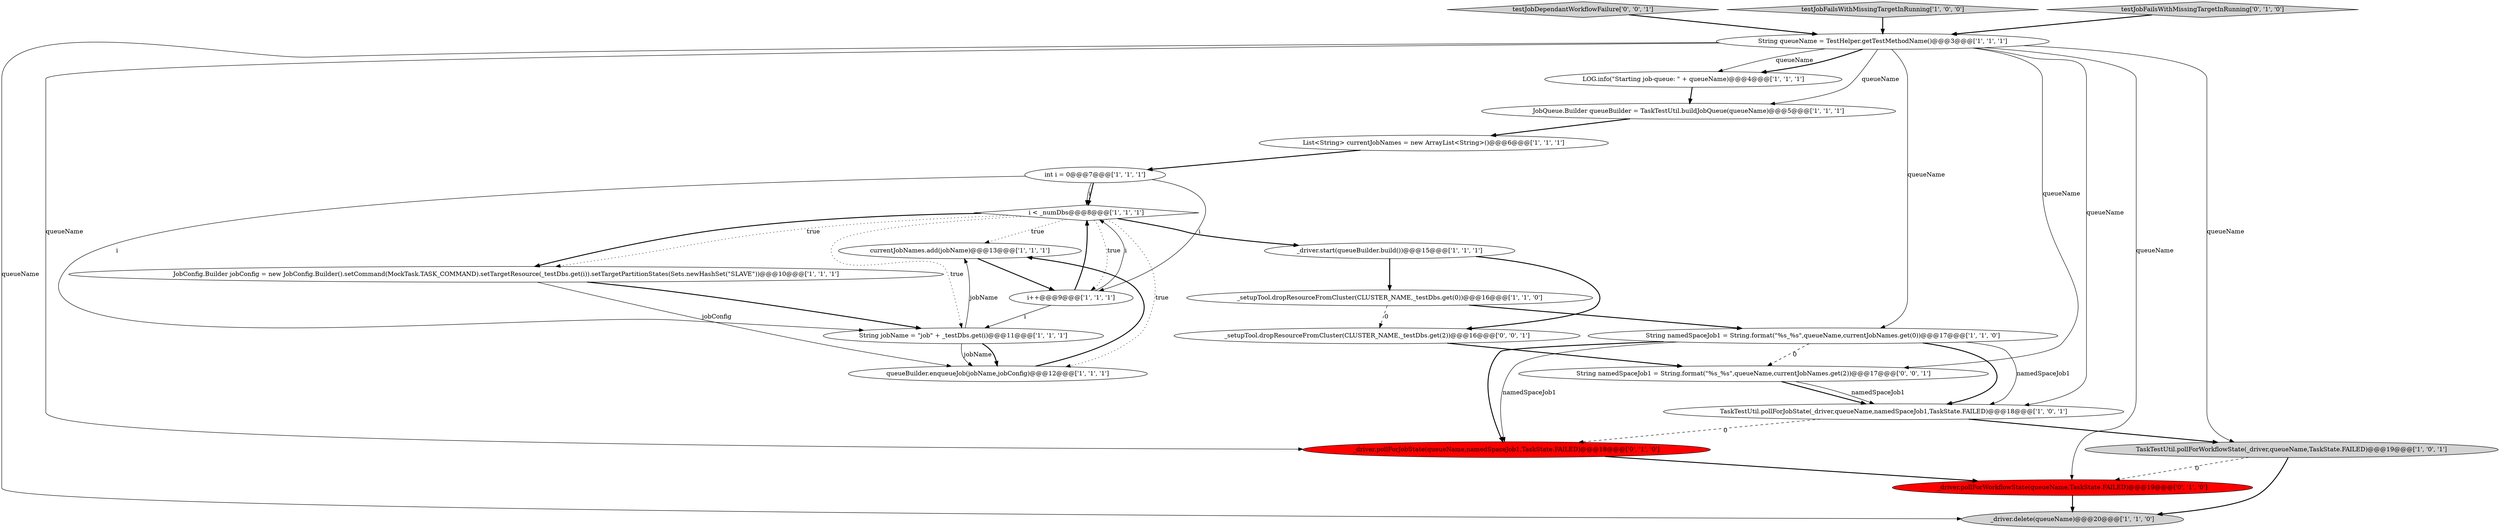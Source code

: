 digraph {
16 [style = filled, label = "_driver.delete(queueName)@@@20@@@['1', '1', '0']", fillcolor = lightgray, shape = ellipse image = "AAA0AAABBB1BBB"];
3 [style = filled, label = "currentJobNames.add(jobName)@@@13@@@['1', '1', '1']", fillcolor = white, shape = ellipse image = "AAA0AAABBB1BBB"];
21 [style = filled, label = "_setupTool.dropResourceFromCluster(CLUSTER_NAME,_testDbs.get(2))@@@16@@@['0', '0', '1']", fillcolor = white, shape = ellipse image = "AAA0AAABBB3BBB"];
19 [style = filled, label = "_driver.pollForJobState(queueName,namedSpaceJob1,TaskState.FAILED)@@@18@@@['0', '1', '0']", fillcolor = red, shape = ellipse image = "AAA1AAABBB2BBB"];
14 [style = filled, label = "LOG.info(\"Starting job-queue: \" + queueName)@@@4@@@['1', '1', '1']", fillcolor = white, shape = ellipse image = "AAA0AAABBB1BBB"];
12 [style = filled, label = "i < _numDbs@@@8@@@['1', '1', '1']", fillcolor = white, shape = diamond image = "AAA0AAABBB1BBB"];
0 [style = filled, label = "JobQueue.Builder queueBuilder = TaskTestUtil.buildJobQueue(queueName)@@@5@@@['1', '1', '1']", fillcolor = white, shape = ellipse image = "AAA0AAABBB1BBB"];
9 [style = filled, label = "queueBuilder.enqueueJob(jobName,jobConfig)@@@12@@@['1', '1', '1']", fillcolor = white, shape = ellipse image = "AAA0AAABBB1BBB"];
7 [style = filled, label = "String queueName = TestHelper.getTestMethodName()@@@3@@@['1', '1', '1']", fillcolor = white, shape = ellipse image = "AAA0AAABBB1BBB"];
10 [style = filled, label = "String namedSpaceJob1 = String.format(\"%s_%s\",queueName,currentJobNames.get(0))@@@17@@@['1', '1', '0']", fillcolor = white, shape = ellipse image = "AAA0AAABBB1BBB"];
23 [style = filled, label = "String namedSpaceJob1 = String.format(\"%s_%s\",queueName,currentJobNames.get(2))@@@17@@@['0', '0', '1']", fillcolor = white, shape = ellipse image = "AAA0AAABBB3BBB"];
15 [style = filled, label = "int i = 0@@@7@@@['1', '1', '1']", fillcolor = white, shape = ellipse image = "AAA0AAABBB1BBB"];
2 [style = filled, label = "List<String> currentJobNames = new ArrayList<String>()@@@6@@@['1', '1', '1']", fillcolor = white, shape = ellipse image = "AAA0AAABBB1BBB"];
20 [style = filled, label = "_driver.pollForWorkflowState(queueName,TaskState.FAILED)@@@19@@@['0', '1', '0']", fillcolor = red, shape = ellipse image = "AAA1AAABBB2BBB"];
22 [style = filled, label = "testJobDependantWorkflowFailure['0', '0', '1']", fillcolor = lightgray, shape = diamond image = "AAA0AAABBB3BBB"];
1 [style = filled, label = "i++@@@9@@@['1', '1', '1']", fillcolor = white, shape = ellipse image = "AAA0AAABBB1BBB"];
6 [style = filled, label = "String jobName = \"job\" + _testDbs.get(i)@@@11@@@['1', '1', '1']", fillcolor = white, shape = ellipse image = "AAA0AAABBB1BBB"];
13 [style = filled, label = "TaskTestUtil.pollForWorkflowState(_driver,queueName,TaskState.FAILED)@@@19@@@['1', '0', '1']", fillcolor = lightgray, shape = ellipse image = "AAA0AAABBB1BBB"];
11 [style = filled, label = "testJobFailsWithMissingTargetInRunning['1', '0', '0']", fillcolor = lightgray, shape = diamond image = "AAA0AAABBB1BBB"];
5 [style = filled, label = "TaskTestUtil.pollForJobState(_driver,queueName,namedSpaceJob1,TaskState.FAILED)@@@18@@@['1', '0', '1']", fillcolor = white, shape = ellipse image = "AAA0AAABBB1BBB"];
4 [style = filled, label = "JobConfig.Builder jobConfig = new JobConfig.Builder().setCommand(MockTask.TASK_COMMAND).setTargetResource(_testDbs.get(i)).setTargetPartitionStates(Sets.newHashSet(\"SLAVE\"))@@@10@@@['1', '1', '1']", fillcolor = white, shape = ellipse image = "AAA0AAABBB1BBB"];
18 [style = filled, label = "testJobFailsWithMissingTargetInRunning['0', '1', '0']", fillcolor = lightgray, shape = diamond image = "AAA0AAABBB2BBB"];
17 [style = filled, label = "_driver.start(queueBuilder.build())@@@15@@@['1', '1', '1']", fillcolor = white, shape = ellipse image = "AAA0AAABBB1BBB"];
8 [style = filled, label = "_setupTool.dropResourceFromCluster(CLUSTER_NAME,_testDbs.get(0))@@@16@@@['1', '1', '0']", fillcolor = white, shape = ellipse image = "AAA0AAABBB1BBB"];
17->8 [style = bold, label=""];
8->10 [style = bold, label=""];
12->3 [style = dotted, label="true"];
7->23 [style = solid, label="queueName"];
23->5 [style = bold, label=""];
1->6 [style = solid, label="i"];
6->3 [style = solid, label="jobName"];
7->13 [style = solid, label="queueName"];
10->5 [style = solid, label="namedSpaceJob1"];
3->1 [style = bold, label=""];
4->6 [style = bold, label=""];
13->20 [style = dashed, label="0"];
10->19 [style = bold, label=""];
19->20 [style = bold, label=""];
0->2 [style = bold, label=""];
12->17 [style = bold, label=""];
7->0 [style = solid, label="queueName"];
12->1 [style = dotted, label="true"];
7->10 [style = solid, label="queueName"];
4->9 [style = solid, label="jobConfig"];
8->21 [style = dashed, label="0"];
15->12 [style = solid, label="i"];
23->5 [style = solid, label="namedSpaceJob1"];
13->16 [style = bold, label=""];
7->14 [style = solid, label="queueName"];
22->7 [style = bold, label=""];
15->6 [style = solid, label="i"];
7->14 [style = bold, label=""];
15->1 [style = solid, label="i"];
10->5 [style = bold, label=""];
20->16 [style = bold, label=""];
14->0 [style = bold, label=""];
12->4 [style = bold, label=""];
12->6 [style = dotted, label="true"];
7->19 [style = solid, label="queueName"];
6->9 [style = solid, label="jobName"];
1->12 [style = solid, label="i"];
5->13 [style = bold, label=""];
2->15 [style = bold, label=""];
7->5 [style = solid, label="queueName"];
1->12 [style = bold, label=""];
9->3 [style = bold, label=""];
15->12 [style = bold, label=""];
12->4 [style = dotted, label="true"];
6->9 [style = bold, label=""];
7->20 [style = solid, label="queueName"];
18->7 [style = bold, label=""];
10->19 [style = solid, label="namedSpaceJob1"];
5->19 [style = dashed, label="0"];
17->21 [style = bold, label=""];
10->23 [style = dashed, label="0"];
11->7 [style = bold, label=""];
7->16 [style = solid, label="queueName"];
12->9 [style = dotted, label="true"];
21->23 [style = bold, label=""];
}
